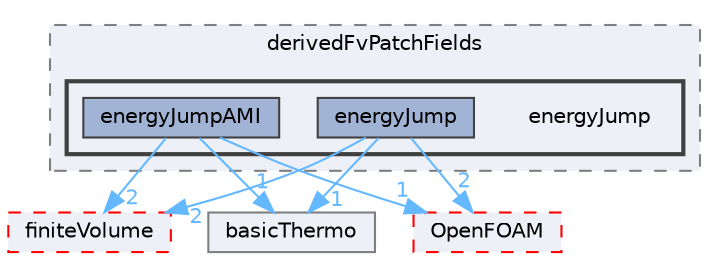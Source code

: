 digraph "src/thermophysicalModels/basic/derivedFvPatchFields/energyJump"
{
 // LATEX_PDF_SIZE
  bgcolor="transparent";
  edge [fontname=Helvetica,fontsize=10,labelfontname=Helvetica,labelfontsize=10];
  node [fontname=Helvetica,fontsize=10,shape=box,height=0.2,width=0.4];
  compound=true
  subgraph clusterdir_e16043cb9392d2fae30028e527defb61 {
    graph [ bgcolor="#edf0f7", pencolor="grey50", label="derivedFvPatchFields", fontname=Helvetica,fontsize=10 style="filled,dashed", URL="dir_e16043cb9392d2fae30028e527defb61.html",tooltip=""]
  subgraph clusterdir_6e9c1db78ba67d023ffd9861716d474a {
    graph [ bgcolor="#edf0f7", pencolor="grey25", label="", fontname=Helvetica,fontsize=10 style="filled,bold", URL="dir_6e9c1db78ba67d023ffd9861716d474a.html",tooltip=""]
    dir_6e9c1db78ba67d023ffd9861716d474a [shape=plaintext, label="energyJump"];
  dir_41d50d9810d8e484ff8f00c4bde03571 [label="energyJump", fillcolor="#a2b4d6", color="grey25", style="filled", URL="dir_41d50d9810d8e484ff8f00c4bde03571.html",tooltip=""];
  dir_e183b0f03d65a5ee9da0c0e6b6656143 [label="energyJumpAMI", fillcolor="#a2b4d6", color="grey25", style="filled", URL="dir_e183b0f03d65a5ee9da0c0e6b6656143.html",tooltip=""];
  }
  }
  dir_c5473ff19b20e6ec4dfe5c310b3778a8 [label="OpenFOAM", fillcolor="#edf0f7", color="red", style="filled,dashed", URL="dir_c5473ff19b20e6ec4dfe5c310b3778a8.html",tooltip=""];
  dir_9bd15774b555cf7259a6fa18f99fe99b [label="finiteVolume", fillcolor="#edf0f7", color="red", style="filled,dashed", URL="dir_9bd15774b555cf7259a6fa18f99fe99b.html",tooltip=""];
  dir_ba216299fdd5e0812ff0312bad2cf033 [label="basicThermo", fillcolor="#edf0f7", color="grey50", style="filled", URL="dir_ba216299fdd5e0812ff0312bad2cf033.html",tooltip=""];
  dir_41d50d9810d8e484ff8f00c4bde03571->dir_9bd15774b555cf7259a6fa18f99fe99b [headlabel="2", labeldistance=1.5 headhref="dir_001140_001387.html" href="dir_001140_001387.html" color="steelblue1" fontcolor="steelblue1"];
  dir_41d50d9810d8e484ff8f00c4bde03571->dir_ba216299fdd5e0812ff0312bad2cf033 [headlabel="1", labeldistance=1.5 headhref="dir_001140_000250.html" href="dir_001140_000250.html" color="steelblue1" fontcolor="steelblue1"];
  dir_41d50d9810d8e484ff8f00c4bde03571->dir_c5473ff19b20e6ec4dfe5c310b3778a8 [headlabel="2", labeldistance=1.5 headhref="dir_001140_002695.html" href="dir_001140_002695.html" color="steelblue1" fontcolor="steelblue1"];
  dir_e183b0f03d65a5ee9da0c0e6b6656143->dir_9bd15774b555cf7259a6fa18f99fe99b [headlabel="2", labeldistance=1.5 headhref="dir_001141_001387.html" href="dir_001141_001387.html" color="steelblue1" fontcolor="steelblue1"];
  dir_e183b0f03d65a5ee9da0c0e6b6656143->dir_ba216299fdd5e0812ff0312bad2cf033 [headlabel="1", labeldistance=1.5 headhref="dir_001141_000250.html" href="dir_001141_000250.html" color="steelblue1" fontcolor="steelblue1"];
  dir_e183b0f03d65a5ee9da0c0e6b6656143->dir_c5473ff19b20e6ec4dfe5c310b3778a8 [headlabel="1", labeldistance=1.5 headhref="dir_001141_002695.html" href="dir_001141_002695.html" color="steelblue1" fontcolor="steelblue1"];
}
